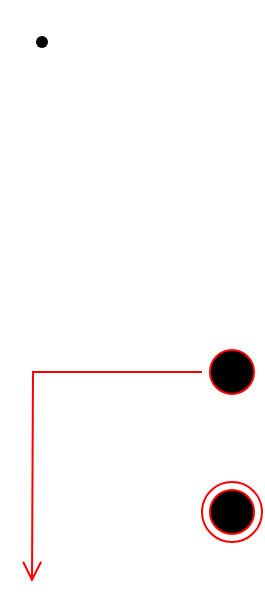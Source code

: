 <mxfile version="20.3.2" type="device"><diagram id="5P-BWkP4mX9LSqUmCsT-" name="Page-1"><mxGraphModel dx="1038" dy="539" grid="1" gridSize="10" guides="1" tooltips="1" connect="1" arrows="1" fold="1" page="1" pageScale="1" pageWidth="827" pageHeight="1169" math="0" shadow="0"><root><mxCell id="0"/><mxCell id="1" parent="0"/><mxCell id="1fgSMchcmKj5vow1-hy2-1" value="" style="shape=waypoint;sketch=0;fillStyle=solid;size=6;pointerEvents=1;points=[];fillColor=none;resizable=0;rotatable=0;perimeter=centerPerimeter;snapToPoint=1;" vertex="1" parent="1"><mxGeometry x="400" y="30" width="40" height="40" as="geometry"/></mxCell><mxCell id="1fgSMchcmKj5vow1-hy2-2" value="" style="ellipse;html=1;shape=endState;fillColor=#000000;strokeColor=#ff0000;" vertex="1" parent="1"><mxGeometry x="500" y="270" width="30" height="30" as="geometry"/></mxCell><mxCell id="1fgSMchcmKj5vow1-hy2-3" value="" style="ellipse;html=1;shape=startState;fillColor=#000000;strokeColor=#ff0000;" vertex="1" parent="1"><mxGeometry x="500" y="200" width="30" height="30" as="geometry"/></mxCell><mxCell id="1fgSMchcmKj5vow1-hy2-4" value="" style="edgeStyle=orthogonalEdgeStyle;html=1;verticalAlign=bottom;endArrow=open;endSize=8;strokeColor=#ff0000;rounded=0;" edge="1" source="1fgSMchcmKj5vow1-hy2-3" parent="1"><mxGeometry relative="1" as="geometry"><mxPoint x="415" y="320" as="targetPoint"/></mxGeometry></mxCell></root></mxGraphModel></diagram></mxfile>